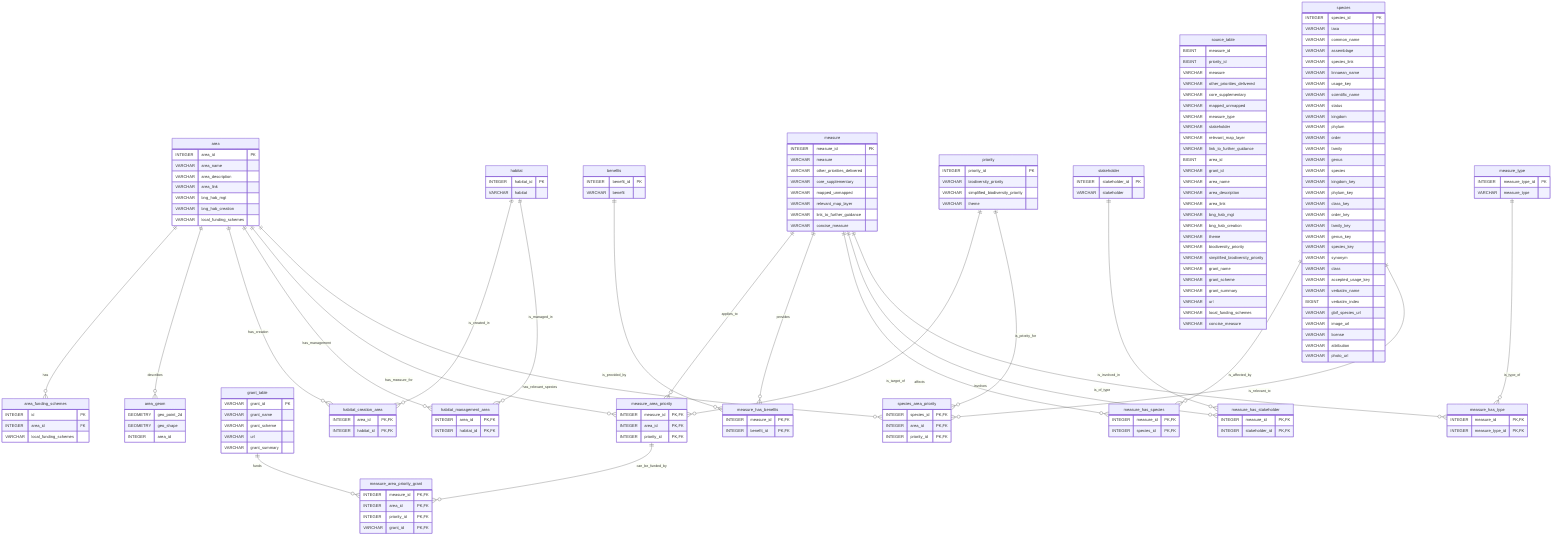 erDiagram

    direction TB

    %% Entity Definitions
    area {
        INTEGER area_id PK
        VARCHAR area_name
        VARCHAR area_description
        VARCHAR area_link
        VARCHAR bng_hab_mgt
        VARCHAR bng_hab_creation
        VARCHAR local_funding_schemes
    }

    area_funding_schemes {
        INTEGER id PK
        INTEGER area_id FK
        VARCHAR local_funding_schemes
    }

    area_geom {
        GEOMETRY geo_point_2d
        GEOMETRY geo_shape
        INTEGER area_id
    }

    benefits {
        INTEGER benefit_id PK
        VARCHAR benefit
    }

    grant_table {
        VARCHAR grant_id PK
        VARCHAR grant_name
        VARCHAR grant_scheme
        VARCHAR url
        VARCHAR grant_summary
    }

    habitat {
        INTEGER habitat_id PK
        VARCHAR habitat
    }

    habitat_creation_area {
        INTEGER area_id PK,FK
        INTEGER habitat_id PK,FK
    }

    habitat_management_area {
        INTEGER area_id PK,FK
        INTEGER habitat_id PK,FK
    }

    measure {
        INTEGER measure_id PK
        VARCHAR measure
        VARCHAR other_priorities_delivered
        VARCHAR core_supplementary
        VARCHAR mapped_unmapped
        VARCHAR relevant_map_layer
        VARCHAR link_to_further_guidance
        VARCHAR concise_measure
    }

    measure_area_priority {
        INTEGER measure_id PK,FK
        INTEGER area_id PK,FK
        INTEGER priority_id PK,FK
    }

    measure_area_priority_grant {
        INTEGER measure_id PK,FK
        INTEGER area_id PK,FK
        INTEGER priority_id PK,FK
        VARCHAR grant_id PK,FK
    }

    measure_has_benefits {
        INTEGER measure_id PK,FK
        INTEGER benefit_id PK,FK
    }

    measure_has_species {
        INTEGER measure_id PK,FK
        INTEGER species_id PK,FK
    }

    measure_has_stakeholder {
        INTEGER measure_id PK,FK
        INTEGER stakeholder_id PK,FK
    }

    measure_has_type {
        INTEGER measure_id PK,FK
        INTEGER measure_type_id PK,FK
    }

    measure_type {
        INTEGER measure_type_id PK
        VARCHAR measure_type
    }

    priority {
        INTEGER priority_id PK
        VARCHAR biodiversity_priority
        VARCHAR simplified_biodiversity_priority
        VARCHAR theme
    }

    source_table {
        BIGINT measure_id
        BIGINT priority_id
        VARCHAR measure
        VARCHAR other_priorities_delivered
        VARCHAR core_supplementary
        VARCHAR mapped_unmapped
        VARCHAR measure_type
        VARCHAR stakeholder
        VARCHAR relevant_map_layer
        VARCHAR link_to_further_guidance
        BIGINT area_id
        VARCHAR grant_id
        VARCHAR area_name
        VARCHAR area_description
        VARCHAR area_link
        VARCHAR bng_hab_mgt
        VARCHAR bng_hab_creation
        VARCHAR theme
        VARCHAR biodiversity_priority
        VARCHAR simplified_biodiversity_priority
        VARCHAR grant_name
        VARCHAR grant_scheme
        VARCHAR grant_summary
        VARCHAR url
        VARCHAR local_funding_schemes
        VARCHAR concise_measure
    }

    species {
        INTEGER species_id PK
        VARCHAR taxa
        VARCHAR common_name
        VARCHAR assemblage
        VARCHAR species_link
        VARCHAR linnaean_name
        VARCHAR usage_key
        VARCHAR scientific_name
        VARCHAR status
        VARCHAR kingdom
        VARCHAR phylum
        VARCHAR order
        VARCHAR family
        VARCHAR genus
        VARCHAR species
        VARCHAR kingdom_key
        VARCHAR phylum_key
        VARCHAR class_key
        VARCHAR order_key
        VARCHAR family_key
        VARCHAR genus_key
        VARCHAR species_key
        VARCHAR synonym
        VARCHAR class
        VARCHAR accepted_usage_key
        VARCHAR verbatim_name
        BIGINT verbatim_index
        VARCHAR gbif_species_url
        VARCHAR image_url
        VARCHAR license
        VARCHAR attribution
        VARCHAR photo_url
    }

    species_area_priority {
        INTEGER species_id PK,FK
        INTEGER area_id PK,FK
        INTEGER priority_id PK,FK
    }

    stakeholder {
        INTEGER stakeholder_id PK
        VARCHAR stakeholder
    }

    %% Relationship Definitions
    area ||--o{ area_funding_schemes : "has"
    area ||--o{ area_geom : "describes"
    area ||--o{ habitat_creation_area : "has_creation"
    habitat ||--o{ habitat_creation_area : "is_created_in"
    area ||--o{ habitat_management_area : "has_management"
    habitat ||--o{ habitat_management_area : "is_managed_in"

    measure ||--o{ measure_area_priority : "applies_to"
    area ||--o{ measure_area_priority : "has_measure_for"
    priority ||--o{ measure_area_priority : "is_target_of"

    measure_area_priority ||--o{ measure_area_priority_grant : "can_be_funded_by"
    grant_table ||--o{ measure_area_priority_grant : "funds"

    measure ||--o{ measure_has_benefits : "provides"
    benefits ||--o{ measure_has_benefits : "is_provided_by"

    measure ||--o{ measure_has_species : "affects"
    species ||--o{ measure_has_species : "is_affected_by"

    measure ||--o{ measure_has_stakeholder : "involves"
    stakeholder ||--o{ measure_has_stakeholder : "is_involved_in"

    measure ||--o{ measure_has_type : "is_of_type"
    measure_type ||--o{ measure_has_type : "is_type_of"

    species ||--o{ species_area_priority : "is_relevant_to"
    area ||--o{ species_area_priority : "has_relevant_species"
    priority ||--o{ species_area_priority : "is_priority_for"